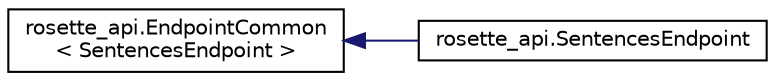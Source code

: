digraph "Graphical Class Hierarchy"
{
  edge [fontname="Helvetica",fontsize="10",labelfontname="Helvetica",labelfontsize="10"];
  node [fontname="Helvetica",fontsize="10",shape=record];
  rankdir="LR";
  Node0 [label="rosette_api.EndpointCommon\l\< SentencesEndpoint \>",height=0.2,width=0.4,color="black", fillcolor="white", style="filled",URL="$classrosette__api_1_1_endpoint_common.html"];
  Node0 -> Node1 [dir="back",color="midnightblue",fontsize="10",style="solid",fontname="Helvetica"];
  Node1 [label="rosette_api.SentencesEndpoint",height=0.2,width=0.4,color="black", fillcolor="white", style="filled",URL="$classrosette__api_1_1_sentences_endpoint.html"];
}
